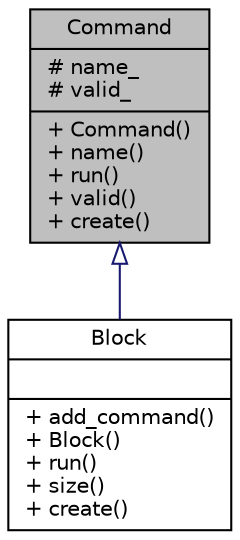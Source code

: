 digraph "Command"
{
 // INTERACTIVE_SVG=YES
  edge [fontname="Helvetica",fontsize="10",labelfontname="Helvetica",labelfontsize="10"];
  node [fontname="Helvetica",fontsize="10",shape=record];
  Node1 [label="{Command\n|# name_\l# valid_\l|+ Command()\l+ name()\l+ run()\l+ valid()\l+ create()\l}",height=0.2,width=0.4,color="black", fillcolor="grey75", style="filled" fontcolor="black"];
  Node1 -> Node2 [dir="back",color="midnightblue",fontsize="10",style="solid",arrowtail="onormal",fontname="Helvetica"];
  Node2 [label="{Block\n||+ add_command()\l+ Block()\l+ run()\l+ size()\l+ create()\l}",height=0.2,width=0.4,color="black", fillcolor="white", style="filled",URL="$class_block.html"];
}
